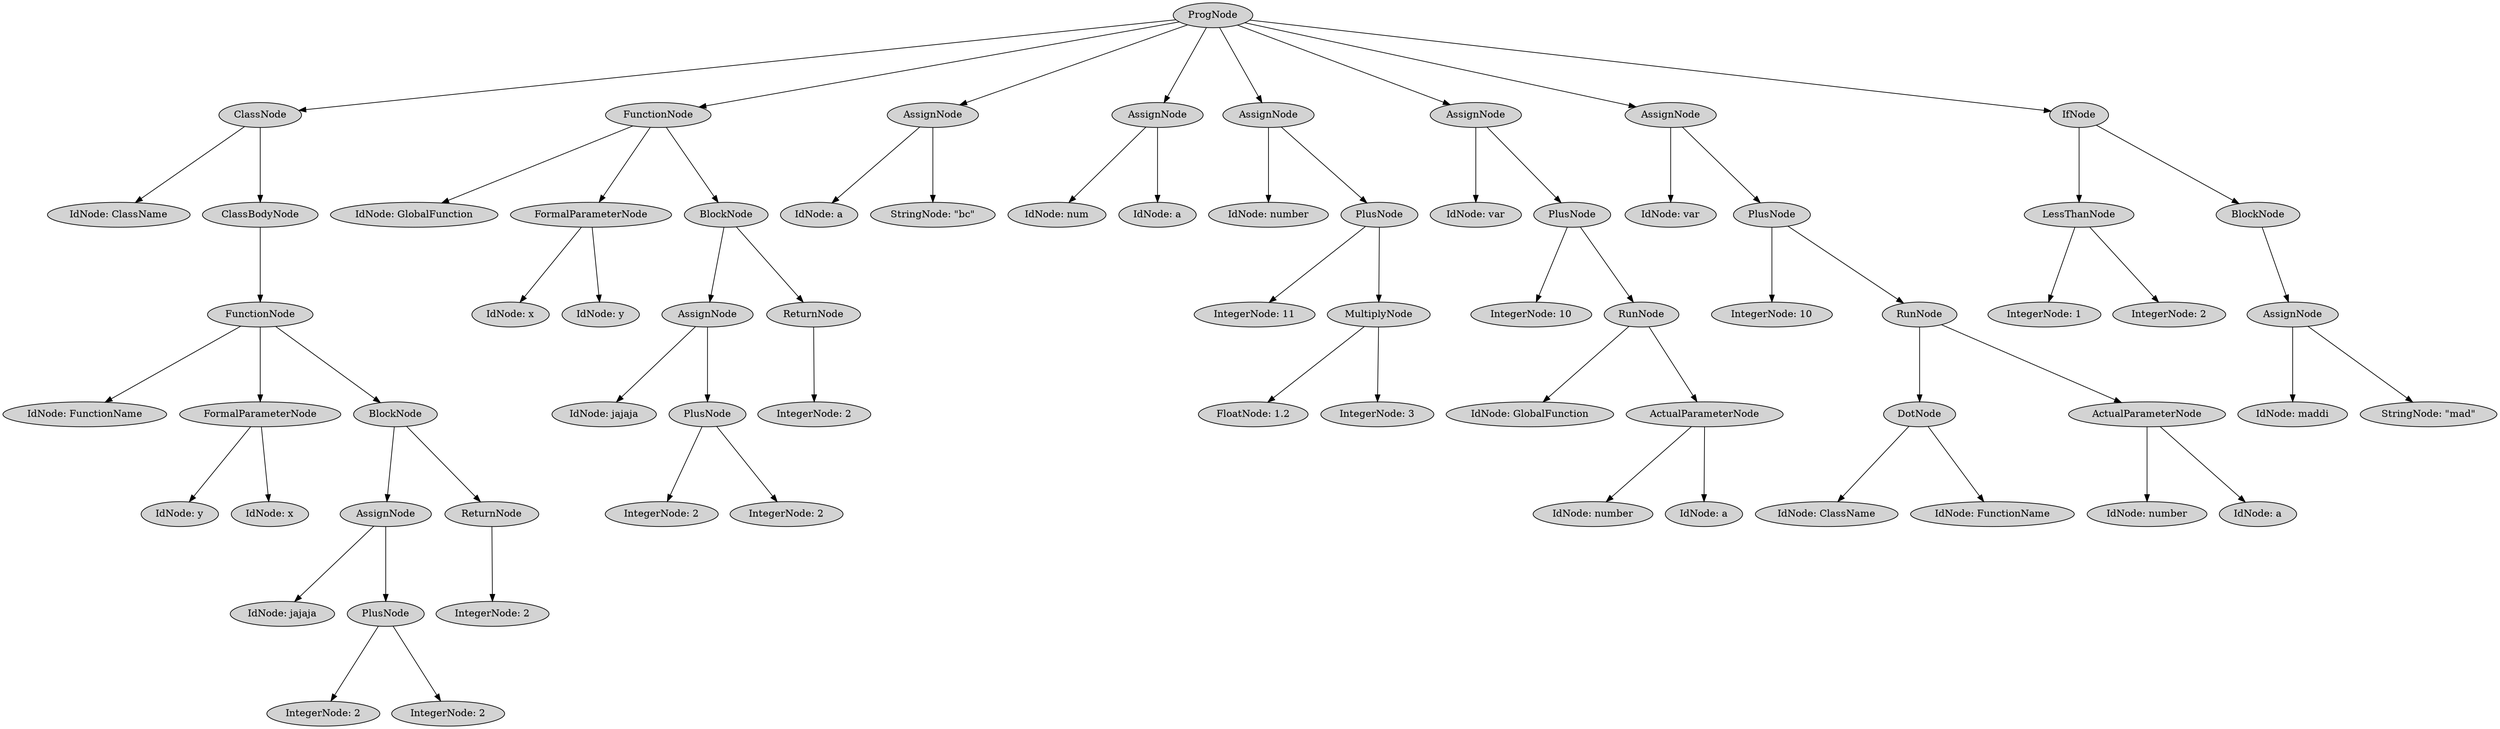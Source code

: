 digraph G {
	graph [ranksep=1.5 ratio=fill]
	node [style=filled]
	8727571259954 [label=ProgNode]
	-9223363309283502560 [label=ClassNode]
	8727571259954 -> -9223363309283502560
	8727571273245 [label="IdNode: ClassName"]
	-9223363309283502560 -> 8727571273245
	8727571273231 [label=ClassBodyNode]
	-9223363309283502560 -> 8727571273231
	-9223363309283502546 [label=FunctionNode]
	8727571273231 -> -9223363309283502546
	8727571273280 [label="IdNode: FunctionName"]
	-9223363309283502546 -> 8727571273280
	-9223363309283502525 [label=FormalParameterNode]
	-9223363309283502546 -> -9223363309283502525
	-9223363309283502539 [label="IdNode: y"]
	-9223363309283502525 -> -9223363309283502539
	-9223363309283502532 [label="IdNode: x"]
	-9223363309283502525 -> -9223363309283502532
	8727571273259 [label=BlockNode]
	-9223363309283502546 -> 8727571273259
	8727571273273 [label=AssignNode]
	8727571273259 -> 8727571273273
	8727571273308 [label="IdNode: jajaja"]
	8727571273273 -> 8727571273308
	8727571273287 [label=PlusNode]
	8727571273273 -> 8727571273287
	8727571273315 [label="IntegerNode: 2"]
	8727571273287 -> 8727571273315
	-9223363309283502476 [label="IntegerNode: 2"]
	8727571273287 -> -9223363309283502476
	-9223363309283502511 [label=ReturnNode]
	8727571273259 -> -9223363309283502511
	-9223363309283502462 [label="IntegerNode: 2"]
	-9223363309283502511 -> -9223363309283502462
	8727571273252 [label=FunctionNode]
	8727571259954 -> 8727571273252
	8727571273266 [label="IdNode: GlobalFunction"]
	8727571273252 -> 8727571273266
	8727571273294 [label=FormalParameterNode]
	8727571273252 -> 8727571273294
	-9223363309283502497 [label="IdNode: x"]
	8727571273294 -> -9223363309283502497
	-9223363309283502504 [label="IdNode: y"]
	8727571273294 -> -9223363309283502504
	-9223363309283502518 [label=BlockNode]
	8727571273252 -> -9223363309283502518
	8727571273322 [label=AssignNode]
	-9223363309283502518 -> 8727571273322
	8727571273301 [label="IdNode: jajaja"]
	8727571273322 -> 8727571273301
	-9223363309283502455 [label=PlusNode]
	8727571273322 -> -9223363309283502455
	-9223363309283502441 [label="IntegerNode: 2"]
	-9223363309283502455 -> -9223363309283502441
	8727571273378 [label="IntegerNode: 2"]
	-9223363309283502455 -> 8727571273378
	-9223363309283502469 [label=ReturnNode]
	-9223363309283502518 -> -9223363309283502469
	8727571273385 [label="IntegerNode: 2"]
	-9223363309283502469 -> 8727571273385
	-9223363309283502483 [label=AssignNode]
	8727571259954 -> -9223363309283502483
	8727571273336 [label="IdNode: a"]
	-9223363309283502483 -> 8727571273336
	-9223363309283502434 [label="StringNode: \"bc\""]
	-9223363309283502483 -> -9223363309283502434
	8727571273350 [label=AssignNode]
	8727571259954 -> 8727571273350
	8727571273371 [label="IdNode: num"]
	8727571273350 -> 8727571273371
	8727571273406 [label="IdNode: a"]
	8727571273350 -> 8727571273406
	8727571273357 [label=AssignNode]
	8727571259954 -> 8727571273357
	8727571273392 [label="IdNode: number"]
	8727571273357 -> 8727571273392
	-9223363309283502413 [label=PlusNode]
	8727571273357 -> -9223363309283502413
	-9223363309283502392 [label="IntegerNode: 11"]
	-9223363309283502413 -> -9223363309283502392
	8727571273413 [label=MultiplyNode]
	-9223363309283502413 -> 8727571273413
	8727571273427 [label="FloatNode: 1.2"]
	8727571273413 -> 8727571273427
	-9223363309283502371 [label="IntegerNode: 3"]
	8727571273413 -> -9223363309283502371
	8727571273329 [label=AssignNode]
	8727571259954 -> 8727571273329
	8727571273399 [label="IdNode: var"]
	8727571273329 -> 8727571273399
	-9223363309283502406 [label=PlusNode]
	8727571273329 -> -9223363309283502406
	-9223363309283502364 [label="IntegerNode: 10"]
	-9223363309283502406 -> -9223363309283502364
	-9223363309283502357 [label=RunNode]
	-9223363309283502406 -> -9223363309283502357
	8727571273462 [label="IdNode: GlobalFunction"]
	-9223363309283502357 -> 8727571273462
	8727571273455 [label=ActualParameterNode]
	-9223363309283502357 -> 8727571273455
	8727571293981 [label="IdNode: number"]
	8727571273455 -> 8727571293981
	-9223363309283481831 [label="IdNode: a"]
	8727571273455 -> -9223363309283481831
	-9223363309283502448 [label=AssignNode]
	8727571259954 -> -9223363309283502448
	-9223363309283502378 [label="IdNode: var"]
	-9223363309283502448 -> -9223363309283502378
	8727571273469 [label=PlusNode]
	-9223363309283502448 -> 8727571273469
	8727571293960 [label="IntegerNode: 10"]
	8727571273469 -> 8727571293960
	-9223363309283481845 [label=RunNode]
	8727571273469 -> -9223363309283481845
	-9223363309283481838 [label=DotNode]
	-9223363309283481845 -> -9223363309283481838
	-9223363309283481824 [label="IdNode: ClassName"]
	-9223363309283481838 -> -9223363309283481824
	-9223363309283481817 [label="IdNode: FunctionName"]
	-9223363309283481838 -> -9223363309283481817
	8727571293967 [label=ActualParameterNode]
	-9223363309283481845 -> 8727571293967
	8727571294023 [label="IdNode: number"]
	8727571293967 -> 8727571294023
	-9223363309283481789 [label="IdNode: a"]
	8727571293967 -> -9223363309283481789
	-9223363309283502420 [label=IfNode]
	8727571259954 -> -9223363309283502420
	-9223363309283502350 [label=LessThanNode]
	-9223363309283502420 -> -9223363309283502350
	8727571293974 [label="IntegerNode: 1"]
	-9223363309283502350 -> 8727571293974
	-9223363309283481803 [label="IntegerNode: 2"]
	-9223363309283502350 -> -9223363309283481803
	8727571273434 [label=BlockNode]
	-9223363309283502420 -> 8727571273434
	-9223363309283502385 [label=AssignNode]
	8727571273434 -> -9223363309283502385
	8727571293995 [label="IdNode: maddi"]
	-9223363309283502385 -> 8727571293995
	-9223363309283481775 [label="StringNode: \"mad\""]
	-9223363309283502385 -> -9223363309283481775
	overlap=false
}
